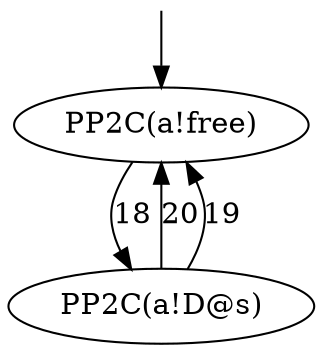 digraph G{
"Init_81" [label="" style="invis" width="0px" height="0px"];
"Node_80" [label="PP2C(a!D@s)"];
"Node_81" [label="PP2C(a!free)"];
"Node_80" -> "Node_81" [label="20"];
"Node_80" -> "Node_81" [label="19"];
"Node_81" -> "Node_80" [label="18"];
"Init_81" -> "Node_81" [label=""];
}
